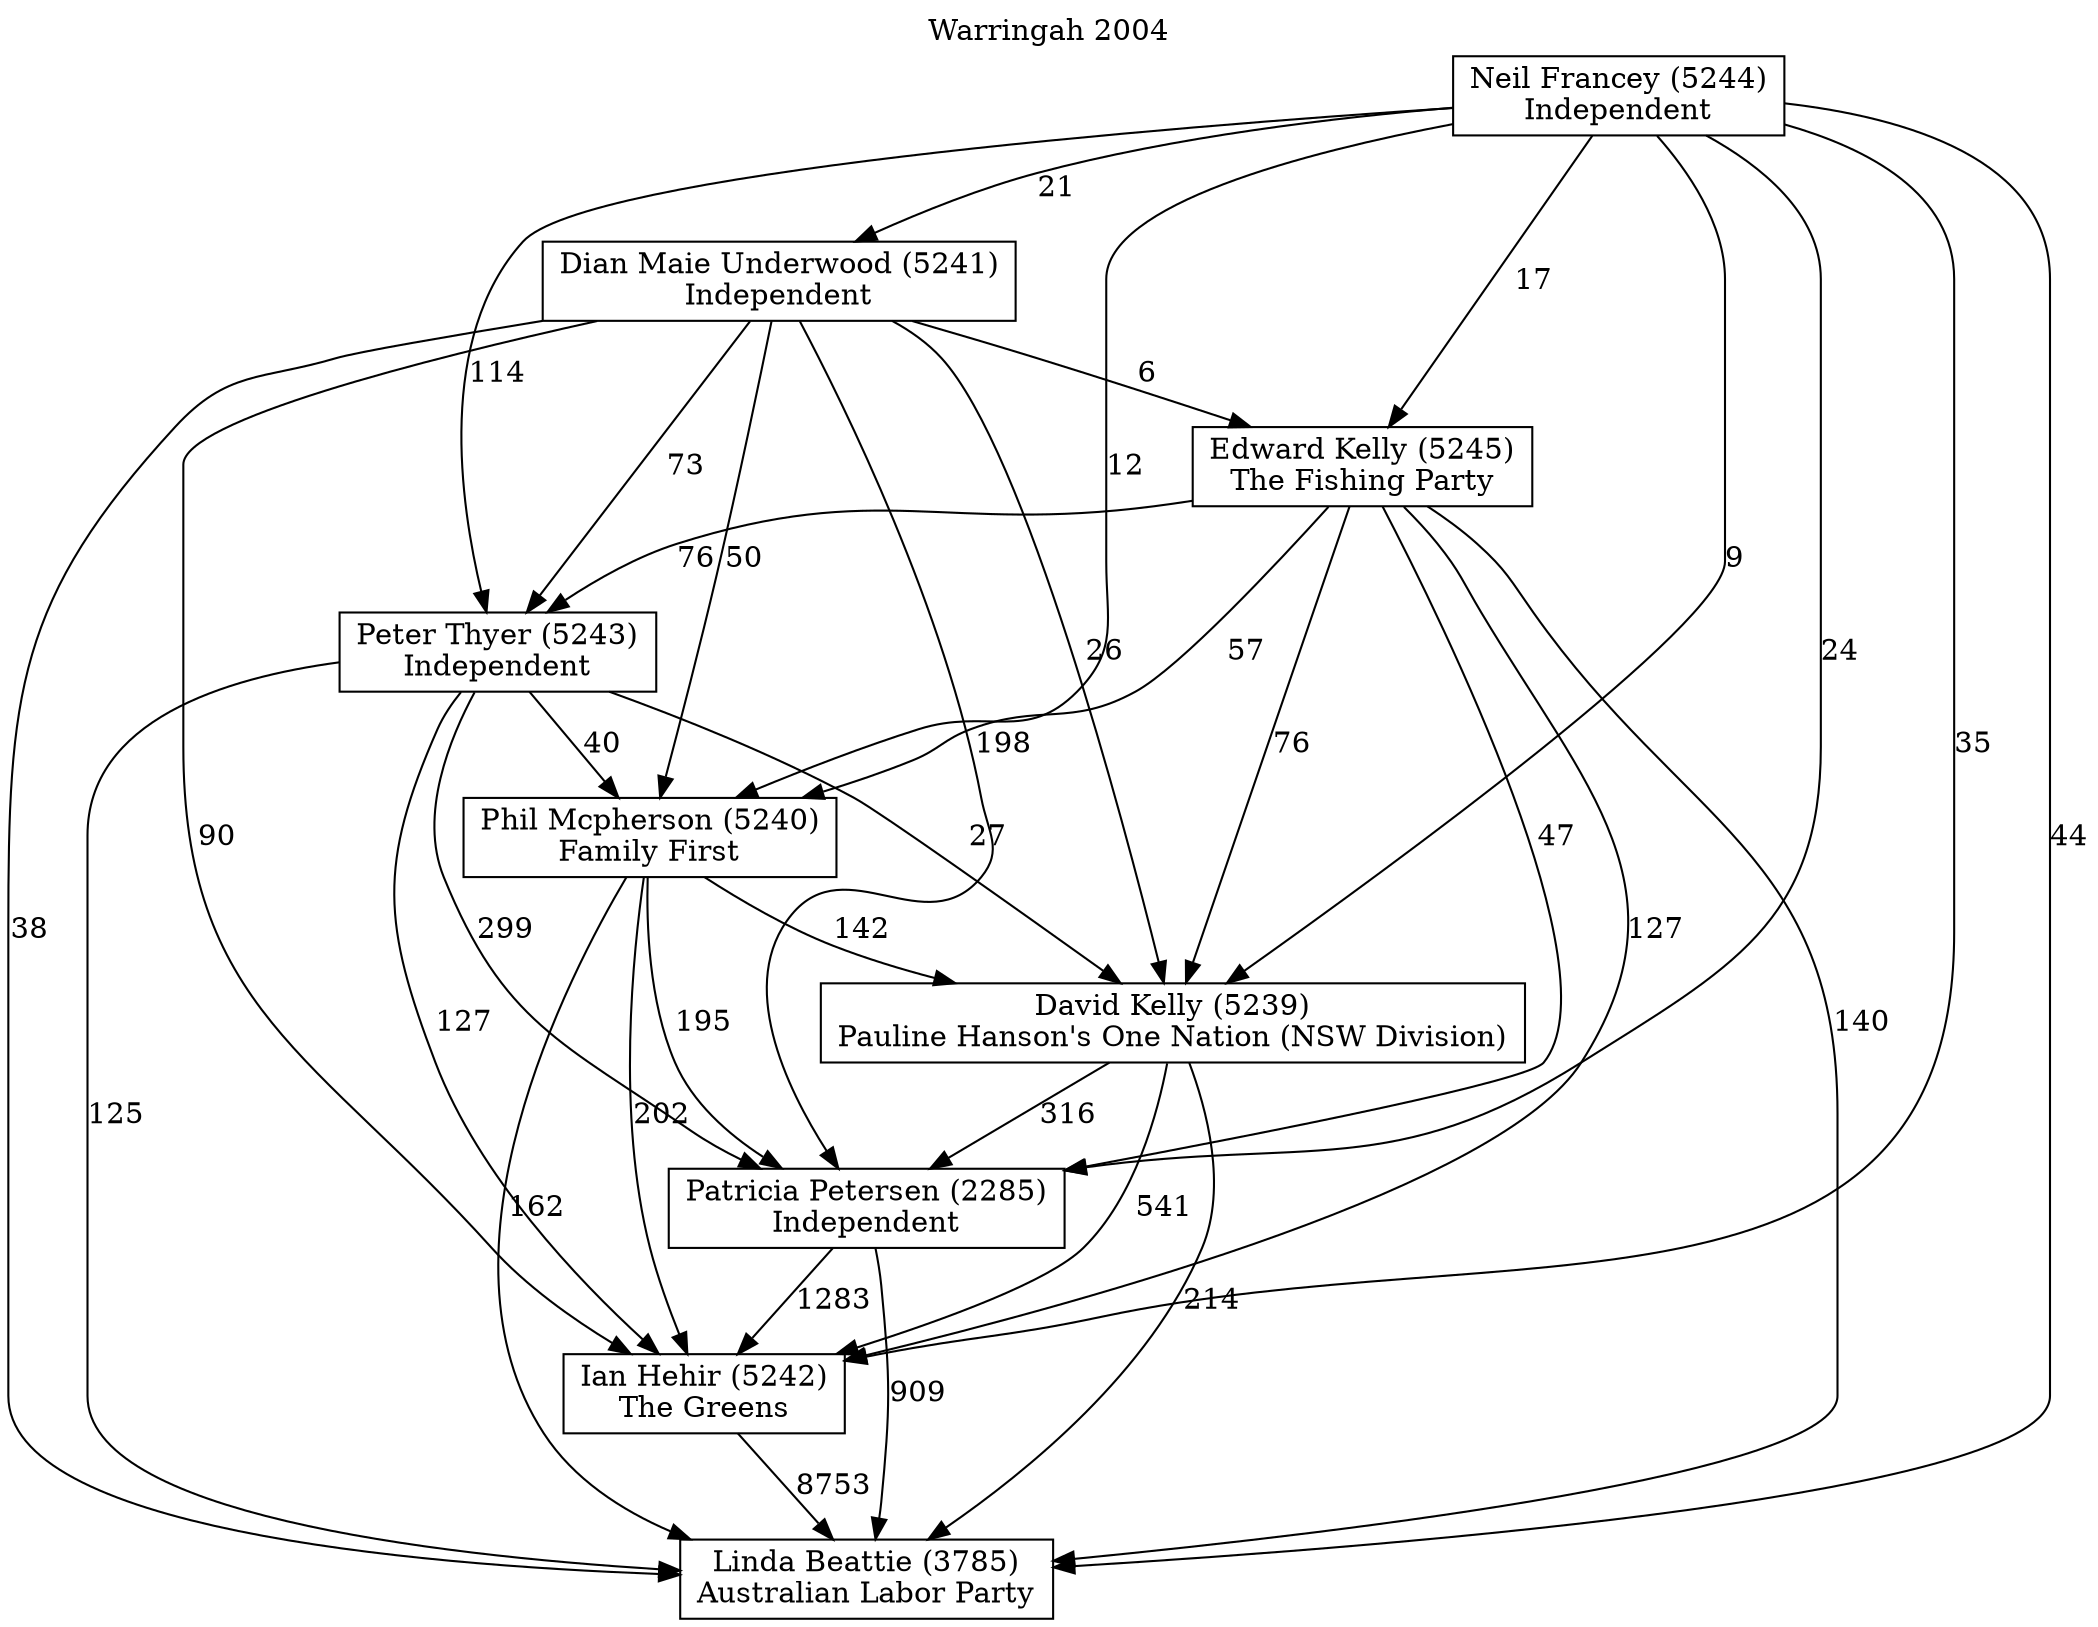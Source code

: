 // House preference flow
digraph "Linda Beattie (3785)_Warringah_2004" {
	graph [label="Warringah 2004" labelloc=t mclimit=10]
	node [shape=box]
	"Linda Beattie (3785)" [label="Linda Beattie (3785)
Australian Labor Party"]
	"Ian Hehir (5242)" [label="Ian Hehir (5242)
The Greens"]
	"Patricia Petersen (2285)" [label="Patricia Petersen (2285)
Independent"]
	"David Kelly (5239)" [label="David Kelly (5239)
Pauline Hanson's One Nation (NSW Division)"]
	"Phil Mcpherson (5240)" [label="Phil Mcpherson (5240)
Family First"]
	"Peter Thyer (5243)" [label="Peter Thyer (5243)
Independent"]
	"Edward Kelly (5245)" [label="Edward Kelly (5245)
The Fishing Party"]
	"Dian Maie Underwood (5241)" [label="Dian Maie Underwood (5241)
Independent"]
	"Neil Francey (5244)" [label="Neil Francey (5244)
Independent"]
	"Ian Hehir (5242)" -> "Linda Beattie (3785)" [label=8753]
	"Patricia Petersen (2285)" -> "Ian Hehir (5242)" [label=1283]
	"David Kelly (5239)" -> "Patricia Petersen (2285)" [label=316]
	"Phil Mcpherson (5240)" -> "David Kelly (5239)" [label=142]
	"Peter Thyer (5243)" -> "Phil Mcpherson (5240)" [label=40]
	"Edward Kelly (5245)" -> "Peter Thyer (5243)" [label=76]
	"Dian Maie Underwood (5241)" -> "Edward Kelly (5245)" [label=6]
	"Neil Francey (5244)" -> "Dian Maie Underwood (5241)" [label=21]
	"Patricia Petersen (2285)" -> "Linda Beattie (3785)" [label=909]
	"David Kelly (5239)" -> "Linda Beattie (3785)" [label=214]
	"Phil Mcpherson (5240)" -> "Linda Beattie (3785)" [label=162]
	"Peter Thyer (5243)" -> "Linda Beattie (3785)" [label=125]
	"Edward Kelly (5245)" -> "Linda Beattie (3785)" [label=140]
	"Dian Maie Underwood (5241)" -> "Linda Beattie (3785)" [label=38]
	"Neil Francey (5244)" -> "Linda Beattie (3785)" [label=44]
	"Neil Francey (5244)" -> "Edward Kelly (5245)" [label=17]
	"Dian Maie Underwood (5241)" -> "Peter Thyer (5243)" [label=73]
	"Neil Francey (5244)" -> "Peter Thyer (5243)" [label=114]
	"Edward Kelly (5245)" -> "Phil Mcpherson (5240)" [label=57]
	"Dian Maie Underwood (5241)" -> "Phil Mcpherson (5240)" [label=50]
	"Neil Francey (5244)" -> "Phil Mcpherson (5240)" [label=12]
	"Peter Thyer (5243)" -> "David Kelly (5239)" [label=27]
	"Edward Kelly (5245)" -> "David Kelly (5239)" [label=76]
	"Dian Maie Underwood (5241)" -> "David Kelly (5239)" [label=26]
	"Neil Francey (5244)" -> "David Kelly (5239)" [label=9]
	"Phil Mcpherson (5240)" -> "Patricia Petersen (2285)" [label=195]
	"Peter Thyer (5243)" -> "Patricia Petersen (2285)" [label=299]
	"Edward Kelly (5245)" -> "Patricia Petersen (2285)" [label=47]
	"Dian Maie Underwood (5241)" -> "Patricia Petersen (2285)" [label=198]
	"Neil Francey (5244)" -> "Patricia Petersen (2285)" [label=24]
	"David Kelly (5239)" -> "Ian Hehir (5242)" [label=541]
	"Phil Mcpherson (5240)" -> "Ian Hehir (5242)" [label=202]
	"Peter Thyer (5243)" -> "Ian Hehir (5242)" [label=127]
	"Edward Kelly (5245)" -> "Ian Hehir (5242)" [label=127]
	"Dian Maie Underwood (5241)" -> "Ian Hehir (5242)" [label=90]
	"Neil Francey (5244)" -> "Ian Hehir (5242)" [label=35]
}
